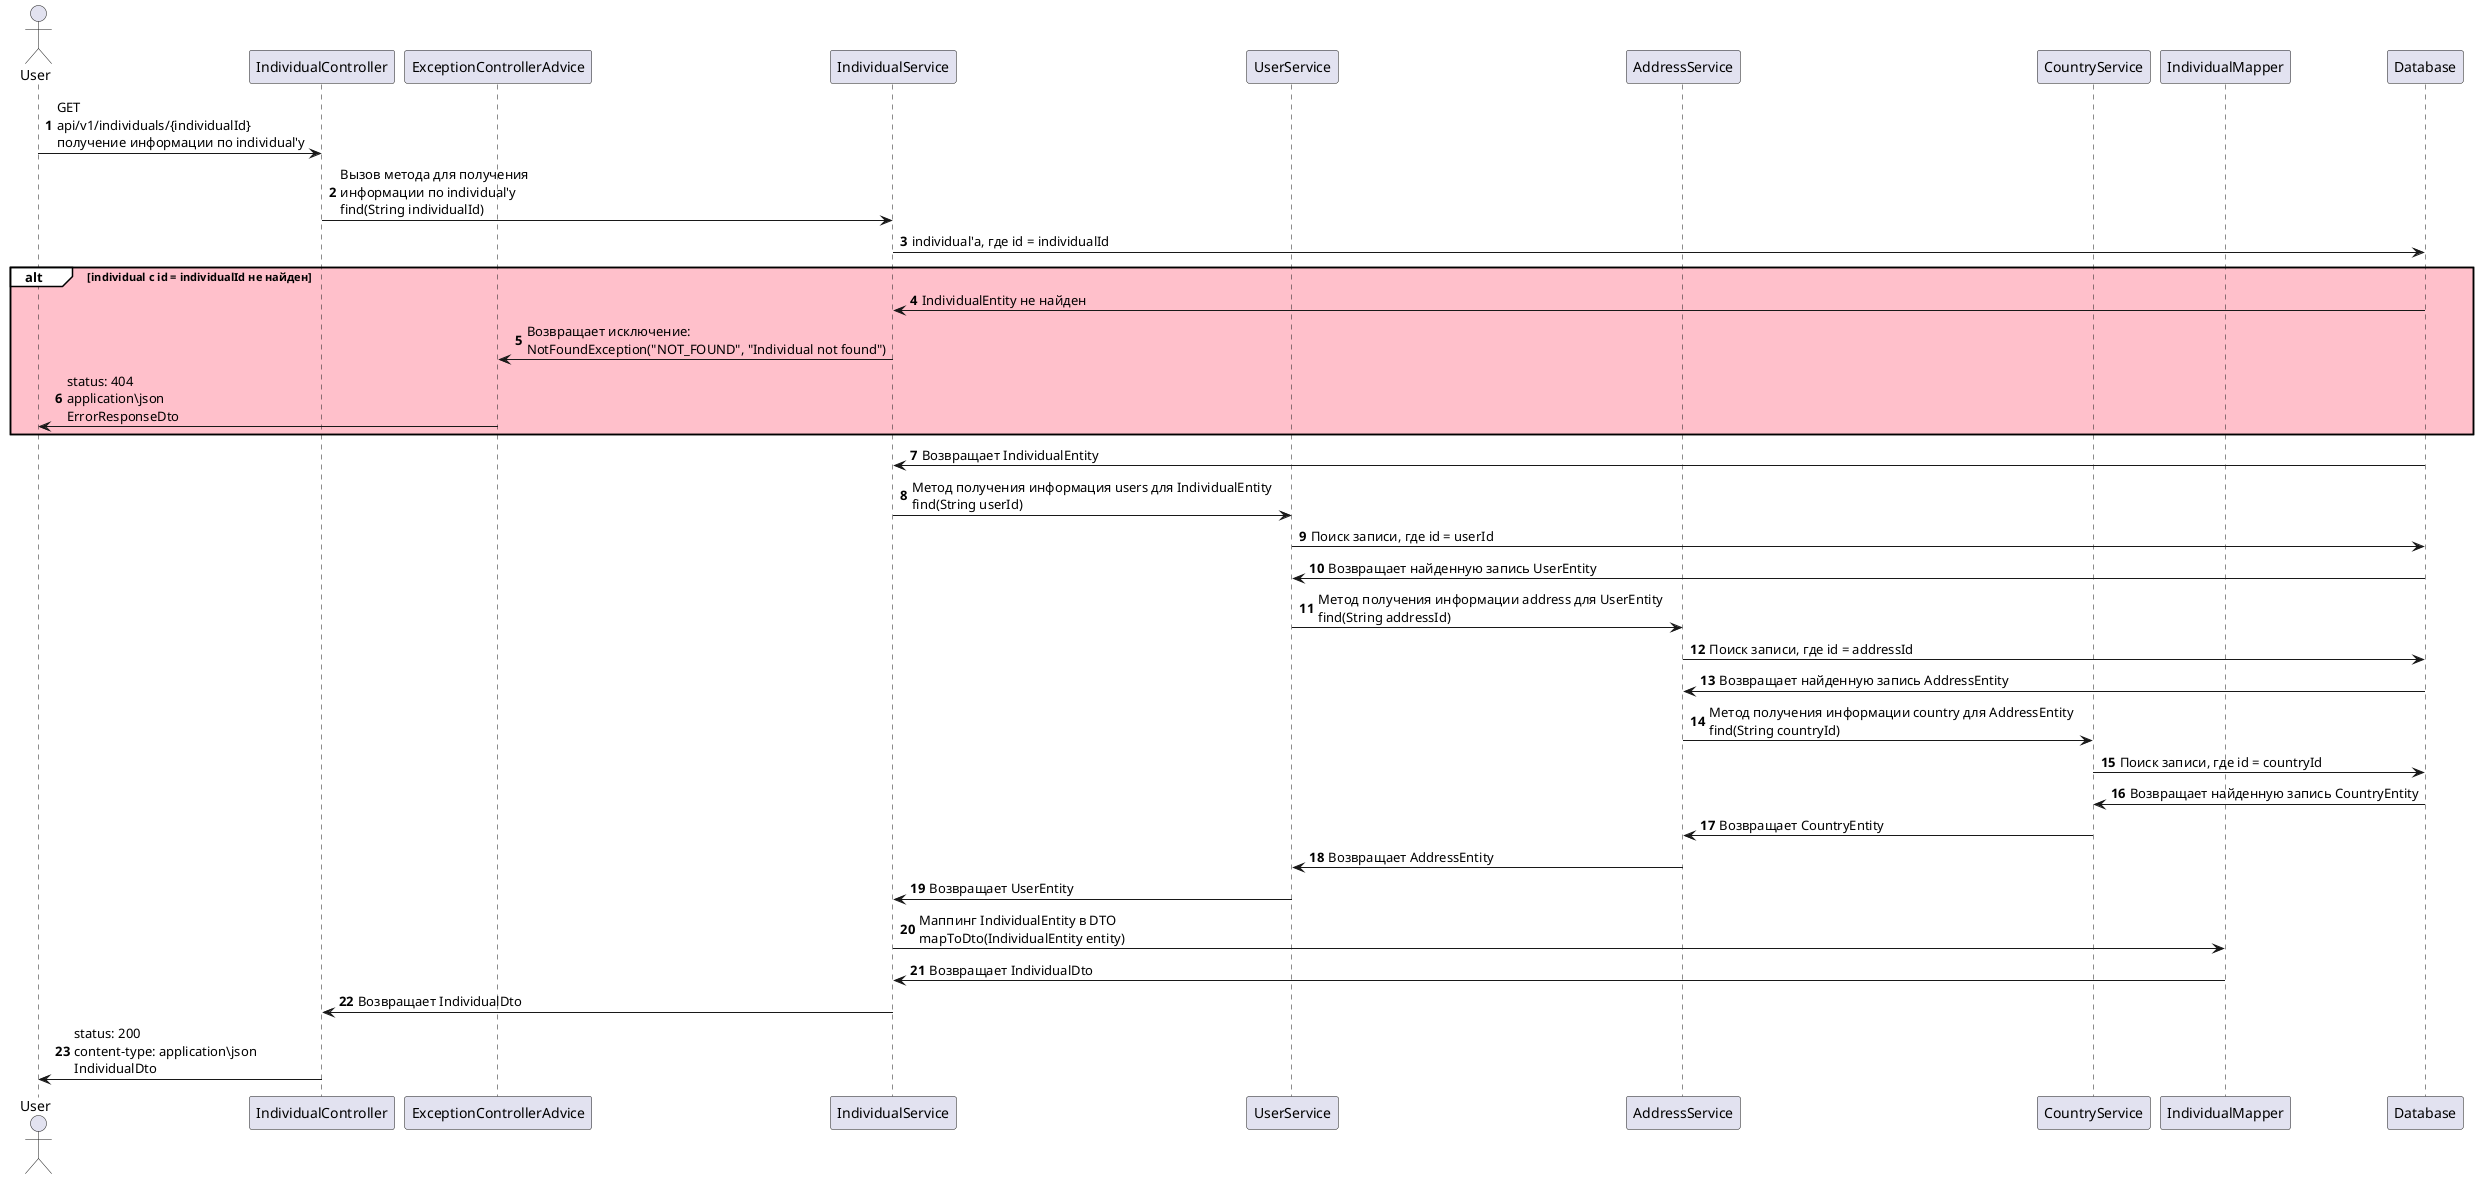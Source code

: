 @startuml
'https://plantuml.com/sequence-diagram

autonumber
actor "User"
participant "IndividualController"
participant "ExceptionControllerAdvice"
participant "IndividualService"
participant "UserService"
participant "AddressService"
participant "CountryService"
participant "IndividualMapper"
participant "Database"

"User" -> "IndividualController": GET \napi/v1/individuals/{individualId} \nполучение информации по individual'у
"IndividualController" -> "IndividualService": Вызов метода для получения \nинформации по individual'y \nfind(String individualId)
"IndividualService" -> "Database": individual'а, где id = individualId
alt#white #pink individual с id = individualId не найден
"Database" -> "IndividualService": IndividualEntity не найден
"IndividualService" -> "ExceptionControllerAdvice": Возвращает исключение: \nNotFoundException("NOT_FOUND", "Individual not found")
"ExceptionControllerAdvice" -> "User": status: 404 \napplication\json \nErrorResponseDto
end alt
"Database" -> "IndividualService": Возвращает IndividualEntity
"IndividualService" -> "UserService":Метод получения информация users для IndividualEntity \nfind(String userId)
"UserService" ->"Database": Поиск записи, где id = userId
"Database" -> "UserService": Возвращает найденную запись UserEntity
"UserService" -> "AddressService": Метод получения информации address для UserEntity \nfind(String addressId)
"AddressService" -> "Database": Поиск записи, где id = addressId
"Database" -> "AddressService": Возвращает найденную запись AddressEntity
"AddressService" -> "CountryService": Метод получения информации country для AddressEntity \nfind(String countryId)
"CountryService" -> "Database": Поиск записи, где id = countryId
"Database" -> "CountryService": Возвращает найденную запись CountryEntity
"CountryService" -> "AddressService": Возвращает CountryEntity
"AddressService" -> "UserService": Возвращает AddressEntity
"UserService" ->"IndividualService": Возвращает UserEntity
"IndividualService" ->"IndividualMapper": Маппинг IndividualEntity в DTO \nmapToDto(IndividualEntity entity)
"IndividualMapper" -> "IndividualService": Возвращает IndividualDto
"IndividualService" -> "IndividualController": Возвращает IndividualDto
"IndividualController" -> "User": status: 200 \ncontent-type: application\json \nIndividualDto
@enduml
